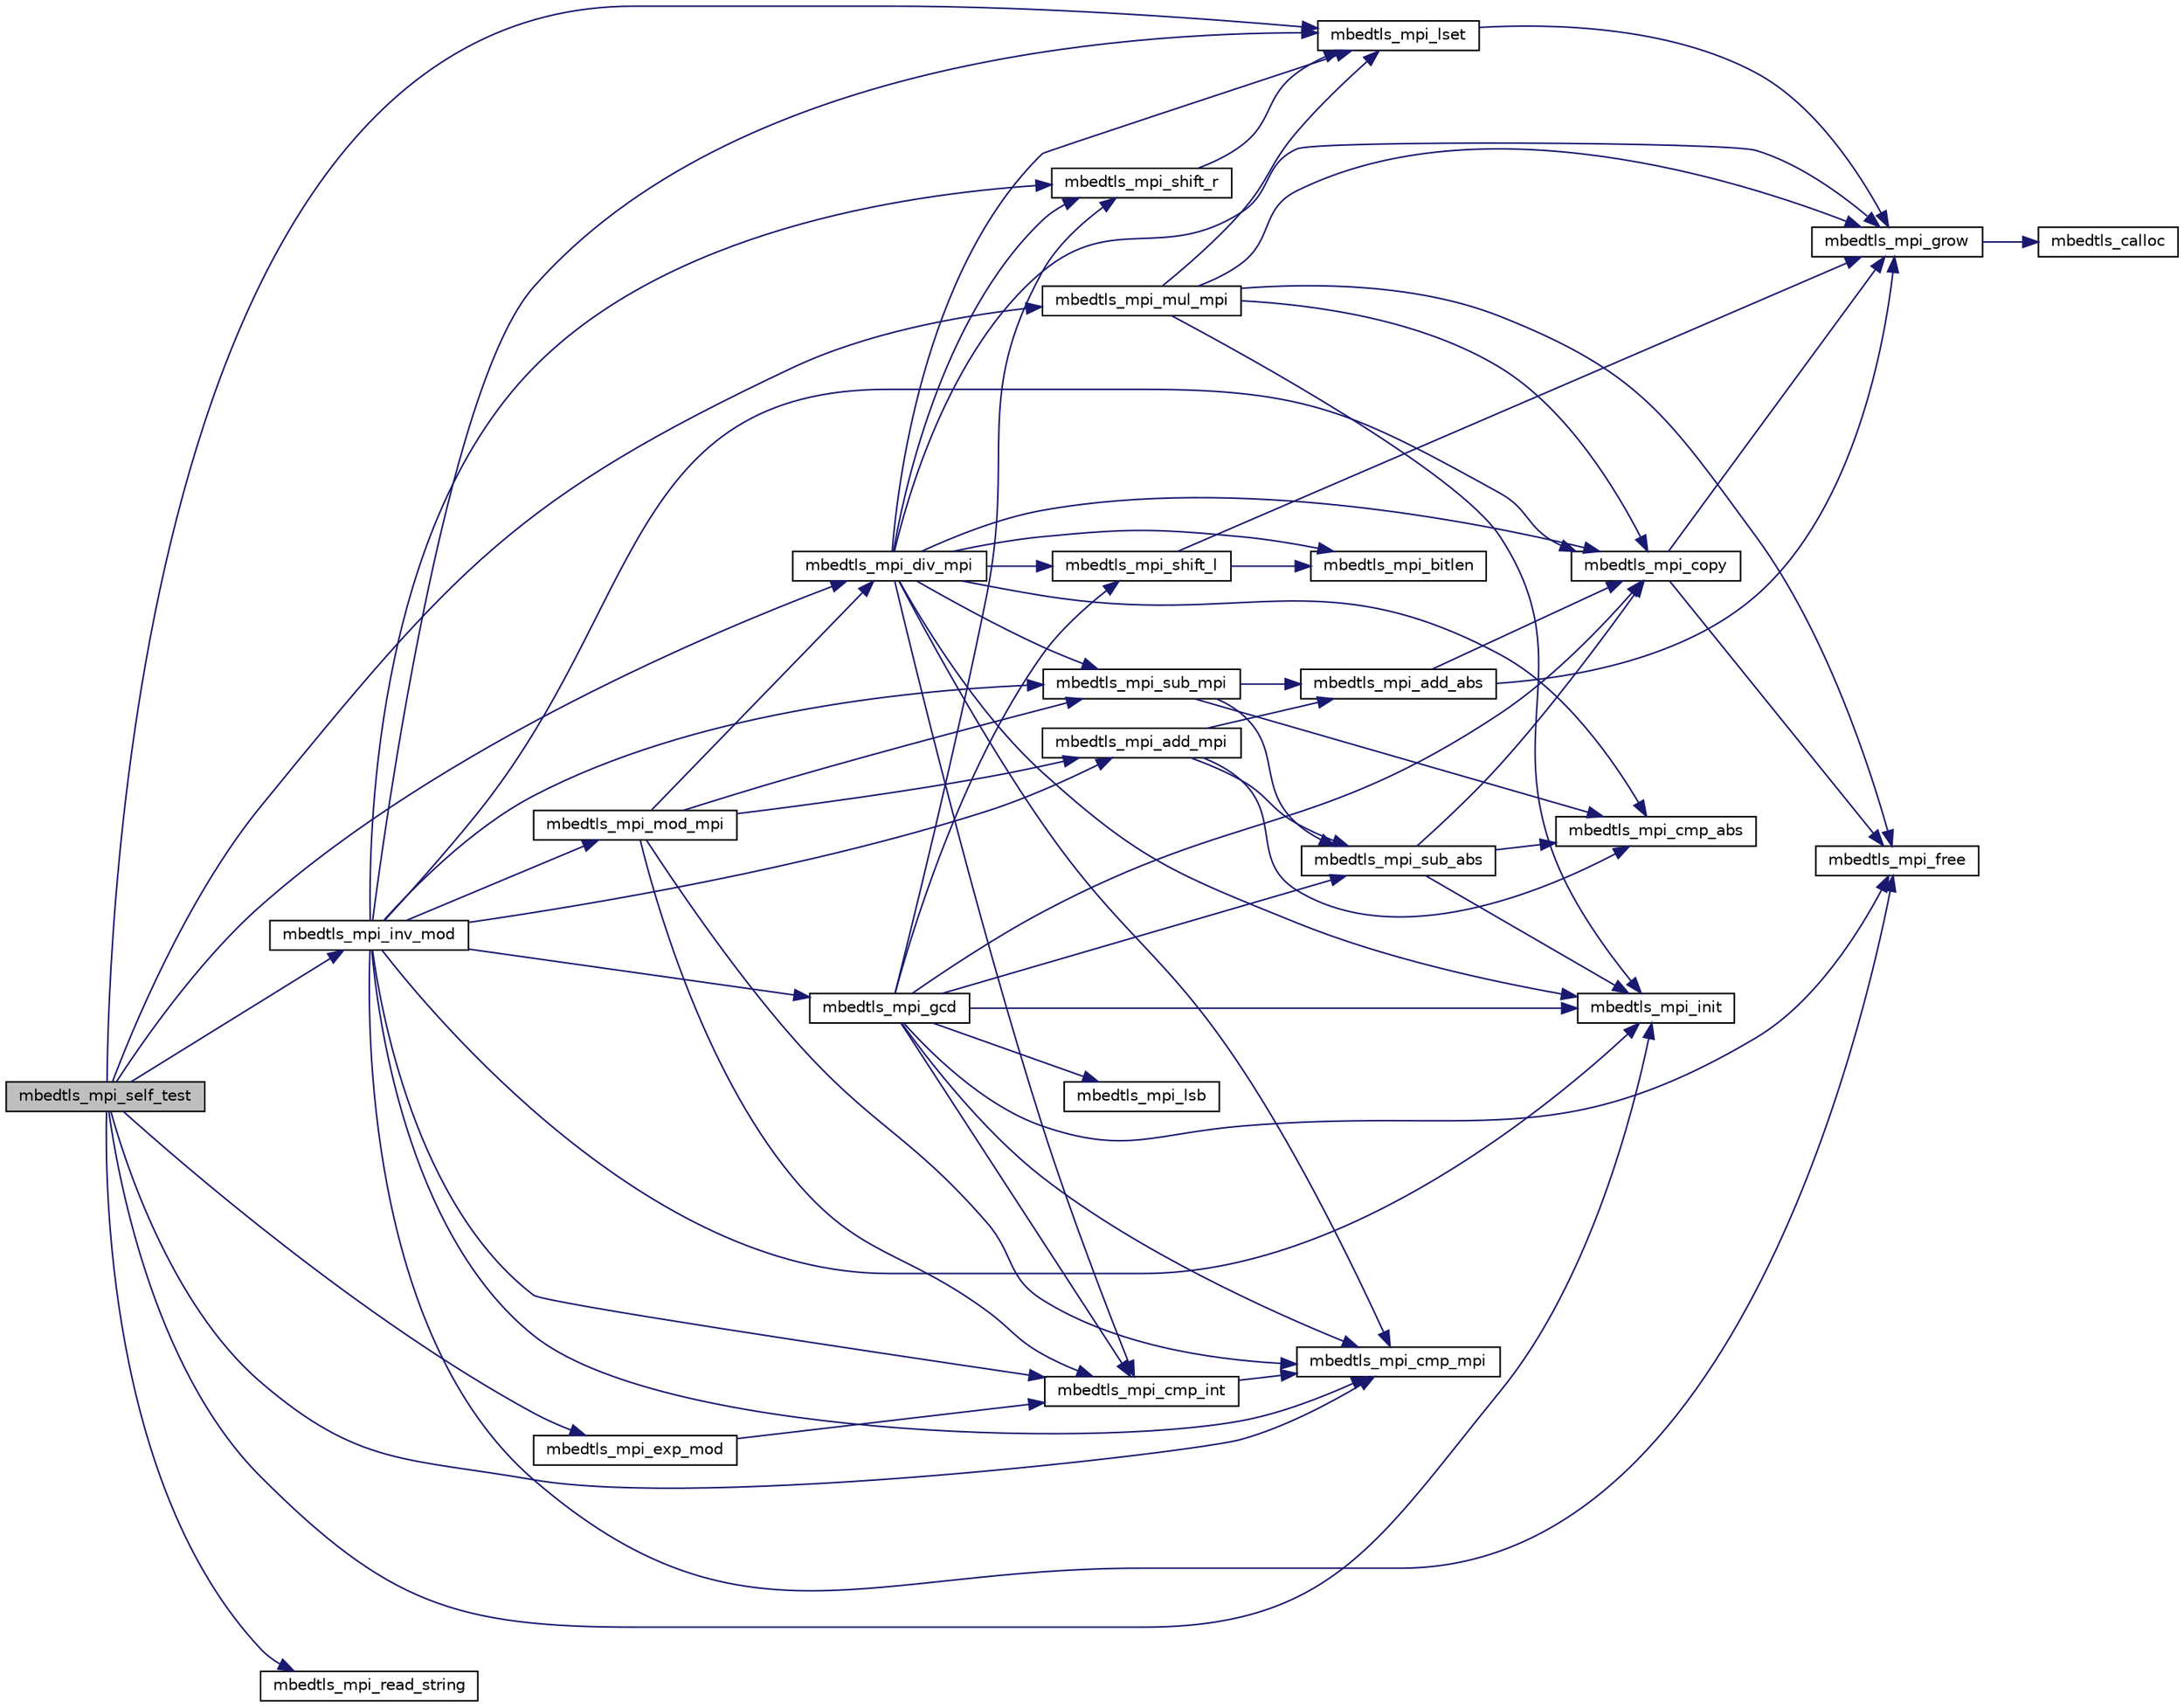 digraph "mbedtls_mpi_self_test"
{
 // LATEX_PDF_SIZE
  edge [fontname="Helvetica",fontsize="10",labelfontname="Helvetica",labelfontsize="10"];
  node [fontname="Helvetica",fontsize="10",shape=record];
  rankdir="LR";
  Node1 [label="mbedtls_mpi_self_test",height=0.2,width=0.4,color="black", fillcolor="grey75", style="filled", fontcolor="black",tooltip="Checkup routine."];
  Node1 -> Node2 [color="midnightblue",fontsize="10",style="solid",fontname="Helvetica"];
  Node2 [label="mbedtls_mpi_cmp_mpi",height=0.2,width=0.4,color="black", fillcolor="white", style="filled",URL="$d1/dcc/bignum_8c.html#a762dd8add46384d4935a4aecc125096e",tooltip="Compare two MPIs."];
  Node1 -> Node3 [color="midnightblue",fontsize="10",style="solid",fontname="Helvetica"];
  Node3 [label="mbedtls_mpi_div_mpi",height=0.2,width=0.4,color="black", fillcolor="white", style="filled",URL="$d1/dcc/bignum_8c.html#a5f3db711e21b4fe2f1a009099478e796",tooltip="Perform a division with remainder of two MPIs: A = Q * B + R."];
  Node3 -> Node4 [color="midnightblue",fontsize="10",style="solid",fontname="Helvetica"];
  Node4 [label="mbedtls_mpi_bitlen",height=0.2,width=0.4,color="black", fillcolor="white", style="filled",URL="$d1/dcc/bignum_8c.html#a681ab2710d044c0cb091b6497c6ed395",tooltip="Return the number of bits up to and including the most significant bit of value 1."];
  Node3 -> Node5 [color="midnightblue",fontsize="10",style="solid",fontname="Helvetica"];
  Node5 [label="mbedtls_mpi_cmp_abs",height=0.2,width=0.4,color="black", fillcolor="white", style="filled",URL="$d1/dcc/bignum_8c.html#a81ea45be21ea77f5d8deae9e99d9a11b",tooltip="Compare the absolute values of two MPIs."];
  Node3 -> Node6 [color="midnightblue",fontsize="10",style="solid",fontname="Helvetica"];
  Node6 [label="mbedtls_mpi_cmp_int",height=0.2,width=0.4,color="black", fillcolor="white", style="filled",URL="$d1/dcc/bignum_8c.html#ad0e7f426326afc7d3fde309a7a8d82fa",tooltip="Compare an MPI with an integer."];
  Node6 -> Node2 [color="midnightblue",fontsize="10",style="solid",fontname="Helvetica"];
  Node3 -> Node2 [color="midnightblue",fontsize="10",style="solid",fontname="Helvetica"];
  Node3 -> Node7 [color="midnightblue",fontsize="10",style="solid",fontname="Helvetica"];
  Node7 [label="mbedtls_mpi_copy",height=0.2,width=0.4,color="black", fillcolor="white", style="filled",URL="$d1/dcc/bignum_8c.html#a2f722863f9fd9098690f8a9db9962044",tooltip="Make a copy of an MPI."];
  Node7 -> Node8 [color="midnightblue",fontsize="10",style="solid",fontname="Helvetica"];
  Node8 [label="mbedtls_mpi_free",height=0.2,width=0.4,color="black", fillcolor="white", style="filled",URL="$d1/dcc/bignum_8c.html#abffd5d8382cb86c089a1ef2bebb90f9f",tooltip="This function frees the components of an MPI context."];
  Node7 -> Node9 [color="midnightblue",fontsize="10",style="solid",fontname="Helvetica"];
  Node9 [label="mbedtls_mpi_grow",height=0.2,width=0.4,color="black", fillcolor="white", style="filled",URL="$d1/dcc/bignum_8c.html#a22263d90d838cb58f271aa8f1920843d",tooltip="Enlarge an MPI to the specified number of limbs."];
  Node9 -> Node10 [color="midnightblue",fontsize="10",style="solid",fontname="Helvetica"];
  Node10 [label="mbedtls_calloc",height=0.2,width=0.4,color="black", fillcolor="white", style="filled",URL="$dc/d3f/platform_8c.html#a065dcb25fe2c4492a910bec761400ebe",tooltip=" "];
  Node3 -> Node9 [color="midnightblue",fontsize="10",style="solid",fontname="Helvetica"];
  Node3 -> Node11 [color="midnightblue",fontsize="10",style="solid",fontname="Helvetica"];
  Node11 [label="mbedtls_mpi_init",height=0.2,width=0.4,color="black", fillcolor="white", style="filled",URL="$d1/dcc/bignum_8c.html#a99c7cca612b47dc4f3b96905c4f9d69e",tooltip="Initialize an MPI context."];
  Node3 -> Node12 [color="midnightblue",fontsize="10",style="solid",fontname="Helvetica"];
  Node12 [label="mbedtls_mpi_lset",height=0.2,width=0.4,color="black", fillcolor="white", style="filled",URL="$d1/dcc/bignum_8c.html#a65644d139404325130491759a5651f6d",tooltip="Store integer value in MPI."];
  Node12 -> Node9 [color="midnightblue",fontsize="10",style="solid",fontname="Helvetica"];
  Node3 -> Node13 [color="midnightblue",fontsize="10",style="solid",fontname="Helvetica"];
  Node13 [label="mbedtls_mpi_shift_l",height=0.2,width=0.4,color="black", fillcolor="white", style="filled",URL="$d1/dcc/bignum_8c.html#a8d48a56155412dda56e67256be4d10d9",tooltip="Perform a left-shift on an MPI: X <<= count."];
  Node13 -> Node4 [color="midnightblue",fontsize="10",style="solid",fontname="Helvetica"];
  Node13 -> Node9 [color="midnightblue",fontsize="10",style="solid",fontname="Helvetica"];
  Node3 -> Node14 [color="midnightblue",fontsize="10",style="solid",fontname="Helvetica"];
  Node14 [label="mbedtls_mpi_shift_r",height=0.2,width=0.4,color="black", fillcolor="white", style="filled",URL="$d1/dcc/bignum_8c.html#aee1140147b1e807645cebf64ebded168",tooltip="Perform a right-shift on an MPI: X >>= count."];
  Node14 -> Node12 [color="midnightblue",fontsize="10",style="solid",fontname="Helvetica"];
  Node3 -> Node15 [color="midnightblue",fontsize="10",style="solid",fontname="Helvetica"];
  Node15 [label="mbedtls_mpi_sub_mpi",height=0.2,width=0.4,color="black", fillcolor="white", style="filled",URL="$d1/dcc/bignum_8c.html#a1a38a8d9f5052491df94d8010bd34955",tooltip="Perform a signed subtraction of MPIs: X = A - B."];
  Node15 -> Node16 [color="midnightblue",fontsize="10",style="solid",fontname="Helvetica"];
  Node16 [label="mbedtls_mpi_add_abs",height=0.2,width=0.4,color="black", fillcolor="white", style="filled",URL="$d1/dcc/bignum_8c.html#a5ddb2c6dc59dd39874695e04ff40afdb",tooltip="Perform an unsigned addition of MPIs: X = |A| + |B|."];
  Node16 -> Node7 [color="midnightblue",fontsize="10",style="solid",fontname="Helvetica"];
  Node16 -> Node9 [color="midnightblue",fontsize="10",style="solid",fontname="Helvetica"];
  Node15 -> Node5 [color="midnightblue",fontsize="10",style="solid",fontname="Helvetica"];
  Node15 -> Node17 [color="midnightblue",fontsize="10",style="solid",fontname="Helvetica"];
  Node17 [label="mbedtls_mpi_sub_abs",height=0.2,width=0.4,color="black", fillcolor="white", style="filled",URL="$d1/dcc/bignum_8c.html#ad5840808639d50a98edbede345251293",tooltip="Perform an unsigned subtraction of MPIs: X = |A| - |B|."];
  Node17 -> Node5 [color="midnightblue",fontsize="10",style="solid",fontname="Helvetica"];
  Node17 -> Node7 [color="midnightblue",fontsize="10",style="solid",fontname="Helvetica"];
  Node17 -> Node11 [color="midnightblue",fontsize="10",style="solid",fontname="Helvetica"];
  Node1 -> Node18 [color="midnightblue",fontsize="10",style="solid",fontname="Helvetica"];
  Node18 [label="mbedtls_mpi_exp_mod",height=0.2,width=0.4,color="black", fillcolor="white", style="filled",URL="$d1/dcc/bignum_8c.html#a55433a16c951178e2b98a01c6386239e",tooltip="Perform a sliding-window exponentiation: X = A^E mod N."];
  Node18 -> Node6 [color="midnightblue",fontsize="10",style="solid",fontname="Helvetica"];
  Node1 -> Node11 [color="midnightblue",fontsize="10",style="solid",fontname="Helvetica"];
  Node1 -> Node19 [color="midnightblue",fontsize="10",style="solid",fontname="Helvetica"];
  Node19 [label="mbedtls_mpi_inv_mod",height=0.2,width=0.4,color="black", fillcolor="white", style="filled",URL="$d1/dcc/bignum_8c.html#abb720bf24bc902fe6edd2ce0cd9ce6e3",tooltip="Compute the modular inverse: X = A^-1 mod N."];
  Node19 -> Node20 [color="midnightblue",fontsize="10",style="solid",fontname="Helvetica"];
  Node20 [label="mbedtls_mpi_add_mpi",height=0.2,width=0.4,color="black", fillcolor="white", style="filled",URL="$d1/dcc/bignum_8c.html#a5fd1cfd561c1ada500097f860aa4fe68",tooltip="Perform a signed addition of MPIs: X = A + B."];
  Node20 -> Node16 [color="midnightblue",fontsize="10",style="solid",fontname="Helvetica"];
  Node20 -> Node5 [color="midnightblue",fontsize="10",style="solid",fontname="Helvetica"];
  Node20 -> Node17 [color="midnightblue",fontsize="10",style="solid",fontname="Helvetica"];
  Node19 -> Node6 [color="midnightblue",fontsize="10",style="solid",fontname="Helvetica"];
  Node19 -> Node2 [color="midnightblue",fontsize="10",style="solid",fontname="Helvetica"];
  Node19 -> Node7 [color="midnightblue",fontsize="10",style="solid",fontname="Helvetica"];
  Node19 -> Node8 [color="midnightblue",fontsize="10",style="solid",fontname="Helvetica"];
  Node19 -> Node21 [color="midnightblue",fontsize="10",style="solid",fontname="Helvetica"];
  Node21 [label="mbedtls_mpi_gcd",height=0.2,width=0.4,color="black", fillcolor="white", style="filled",URL="$d1/dcc/bignum_8c.html#aeebcfa54676b583d2e767b1c01c9844f",tooltip="Compute the greatest common divisor: G = gcd(A, B)"];
  Node21 -> Node6 [color="midnightblue",fontsize="10",style="solid",fontname="Helvetica"];
  Node21 -> Node2 [color="midnightblue",fontsize="10",style="solid",fontname="Helvetica"];
  Node21 -> Node7 [color="midnightblue",fontsize="10",style="solid",fontname="Helvetica"];
  Node21 -> Node8 [color="midnightblue",fontsize="10",style="solid",fontname="Helvetica"];
  Node21 -> Node11 [color="midnightblue",fontsize="10",style="solid",fontname="Helvetica"];
  Node21 -> Node22 [color="midnightblue",fontsize="10",style="solid",fontname="Helvetica"];
  Node22 [label="mbedtls_mpi_lsb",height=0.2,width=0.4,color="black", fillcolor="white", style="filled",URL="$d1/dcc/bignum_8c.html#aa67117fd61db9570746dc2ffca88d004",tooltip="Return the number of bits of value 0 before the least significant bit of value 1."];
  Node21 -> Node13 [color="midnightblue",fontsize="10",style="solid",fontname="Helvetica"];
  Node21 -> Node14 [color="midnightblue",fontsize="10",style="solid",fontname="Helvetica"];
  Node21 -> Node17 [color="midnightblue",fontsize="10",style="solid",fontname="Helvetica"];
  Node19 -> Node11 [color="midnightblue",fontsize="10",style="solid",fontname="Helvetica"];
  Node19 -> Node12 [color="midnightblue",fontsize="10",style="solid",fontname="Helvetica"];
  Node19 -> Node23 [color="midnightblue",fontsize="10",style="solid",fontname="Helvetica"];
  Node23 [label="mbedtls_mpi_mod_mpi",height=0.2,width=0.4,color="black", fillcolor="white", style="filled",URL="$d1/dcc/bignum_8c.html#a7b9db15054cb320c69dd065d3f17e674",tooltip="Perform a modular reduction. R = A mod B."];
  Node23 -> Node20 [color="midnightblue",fontsize="10",style="solid",fontname="Helvetica"];
  Node23 -> Node6 [color="midnightblue",fontsize="10",style="solid",fontname="Helvetica"];
  Node23 -> Node2 [color="midnightblue",fontsize="10",style="solid",fontname="Helvetica"];
  Node23 -> Node3 [color="midnightblue",fontsize="10",style="solid",fontname="Helvetica"];
  Node23 -> Node15 [color="midnightblue",fontsize="10",style="solid",fontname="Helvetica"];
  Node19 -> Node14 [color="midnightblue",fontsize="10",style="solid",fontname="Helvetica"];
  Node19 -> Node15 [color="midnightblue",fontsize="10",style="solid",fontname="Helvetica"];
  Node1 -> Node12 [color="midnightblue",fontsize="10",style="solid",fontname="Helvetica"];
  Node1 -> Node24 [color="midnightblue",fontsize="10",style="solid",fontname="Helvetica"];
  Node24 [label="mbedtls_mpi_mul_mpi",height=0.2,width=0.4,color="black", fillcolor="white", style="filled",URL="$d1/dcc/bignum_8c.html#aa9065cae8e3a287095b4043317f6b706",tooltip="Perform a multiplication of two MPIs: X = A * B."];
  Node24 -> Node7 [color="midnightblue",fontsize="10",style="solid",fontname="Helvetica"];
  Node24 -> Node8 [color="midnightblue",fontsize="10",style="solid",fontname="Helvetica"];
  Node24 -> Node9 [color="midnightblue",fontsize="10",style="solid",fontname="Helvetica"];
  Node24 -> Node11 [color="midnightblue",fontsize="10",style="solid",fontname="Helvetica"];
  Node24 -> Node12 [color="midnightblue",fontsize="10",style="solid",fontname="Helvetica"];
  Node1 -> Node25 [color="midnightblue",fontsize="10",style="solid",fontname="Helvetica"];
  Node25 [label="mbedtls_mpi_read_string",height=0.2,width=0.4,color="black", fillcolor="white", style="filled",URL="$d1/dcc/bignum_8c.html#a15efd3f2f86700b69f6c18d34ac05758",tooltip="Import an MPI from an ASCII string."];
}

